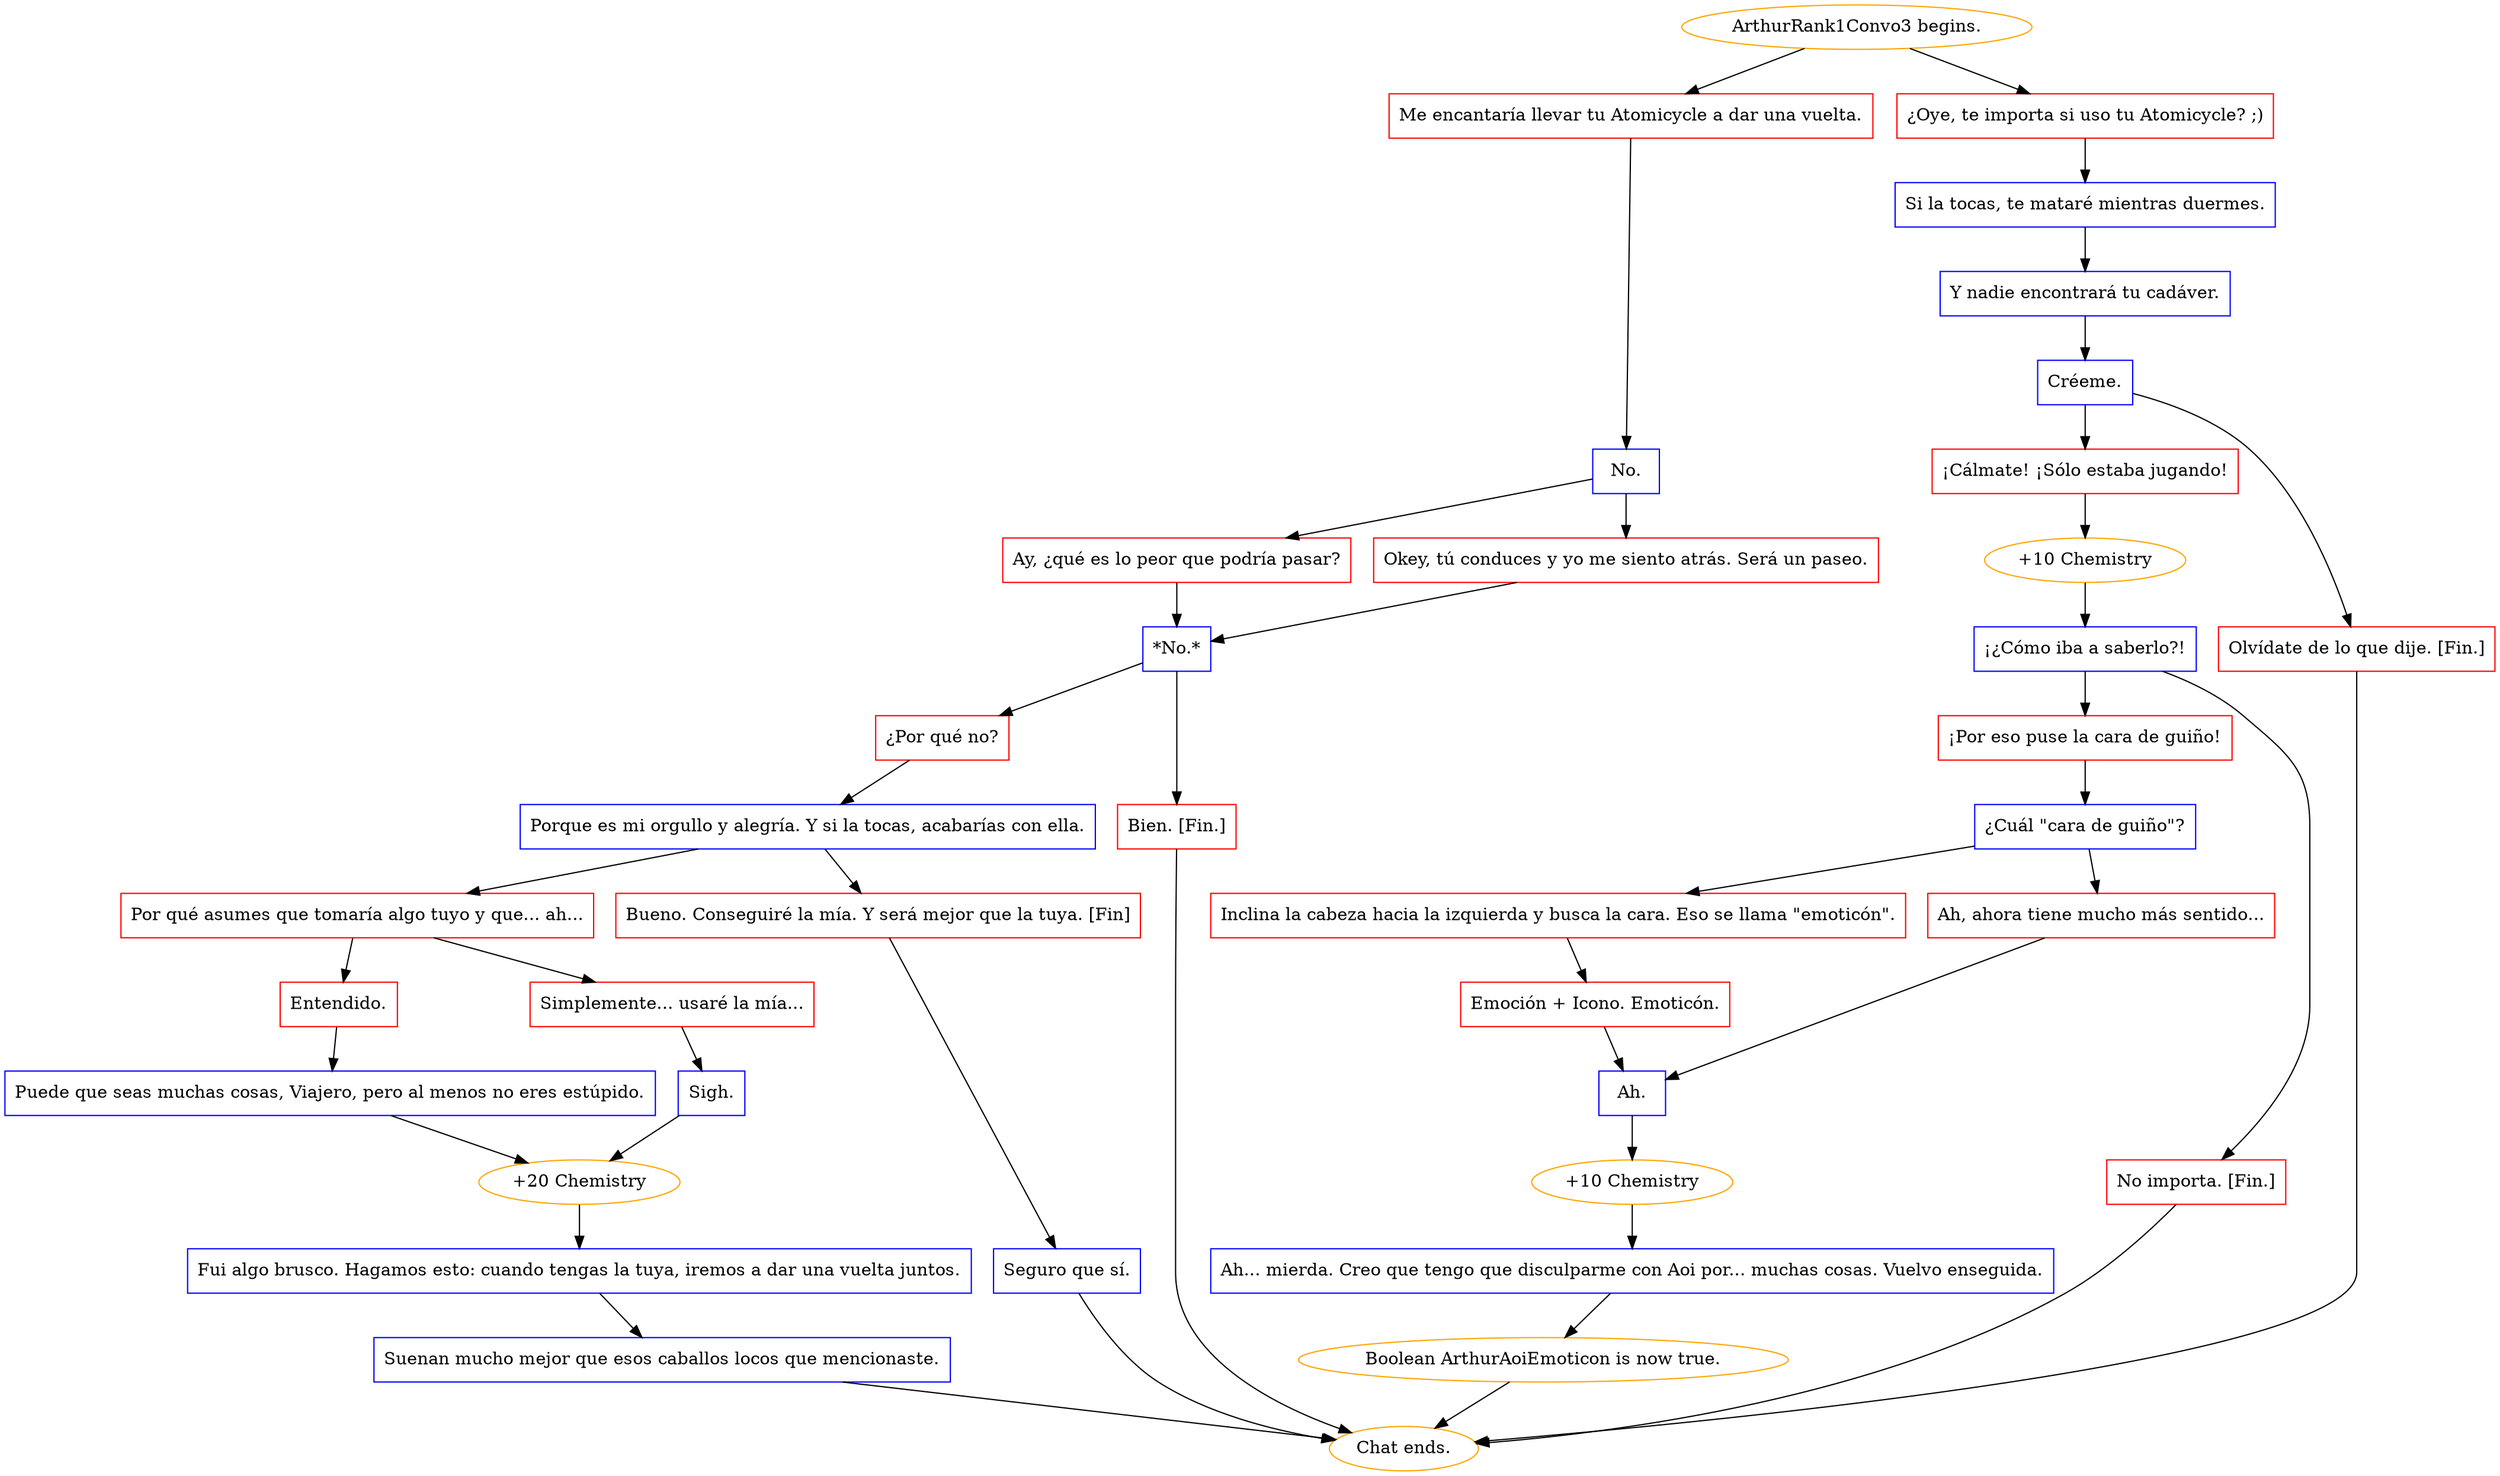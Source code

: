 digraph {
	"ArthurRank1Convo3 begins." [color=orange];
		"ArthurRank1Convo3 begins." -> j1509711648;
		"ArthurRank1Convo3 begins." -> j52971395;
	j1509711648 [label="Me encantaría llevar tu Atomicycle a dar una vuelta.",shape=box,color=red];
		j1509711648 -> j1923571168;
	j52971395 [label="¿Oye, te importa si uso tu Atomicycle? ;)",shape=box,color=red];
		j52971395 -> j942291136;
	j1923571168 [label="No.",shape=box,color=blue];
		j1923571168 -> j2792124174;
		j1923571168 -> j3138781445;
	j942291136 [label="Si la tocas, te mataré mientras duermes.",shape=box,color=blue];
		j942291136 -> j981328663;
	j2792124174 [label="Ay, ¿qué es lo peor que podría pasar?",shape=box,color=red];
		j2792124174 -> j3325711813;
	j3138781445 [label="Okey, tú conduces y yo me siento atrás. Será un paseo.",shape=box,color=red];
		j3138781445 -> j3325711813;
	j981328663 [label="Y nadie encontrará tu cadáver.",shape=box,color=blue];
		j981328663 -> j1333606465;
	j3325711813 [label="*No.*",shape=box,color=blue];
		j3325711813 -> j2356325482;
		j3325711813 -> j3283939407;
	j1333606465 [label="Créeme.",shape=box,color=blue];
		j1333606465 -> j1257631798;
		j1333606465 -> j26636463;
	j2356325482 [label="¿Por qué no?",shape=box,color=red];
		j2356325482 -> j1843294923;
	j3283939407 [label="Bien. [Fin.]",shape=box,color=red];
		j3283939407 -> "Chat ends.";
	j1257631798 [label="¡Cálmate! ¡Sólo estaba jugando!",shape=box,color=red];
		j1257631798 -> j2419088544;
	j26636463 [label="Olvídate de lo que dije. [Fin.]",shape=box,color=red];
		j26636463 -> "Chat ends.";
	j1843294923 [label="Porque es mi orgullo y alegría. Y si la tocas, acabarías con ella.",shape=box,color=blue];
		j1843294923 -> j3125770841;
		j1843294923 -> j3178509663;
	"Chat ends." [color=orange];
	j2419088544 [label="+10 Chemistry",color=orange];
		j2419088544 -> j2405969778;
	j3125770841 [label="Por qué asumes que tomaría algo tuyo y que... ah...",shape=box,color=red];
		j3125770841 -> j3805596274;
		j3125770841 -> j779135505;
	j3178509663 [label="Bueno. Conseguiré la mía. Y será mejor que la tuya. [Fin]",shape=box,color=red];
		j3178509663 -> j372329032;
	j2405969778 [label="¡¿Cómo iba a saberlo?!",shape=box,color=blue];
		j2405969778 -> j4213831248;
		j2405969778 -> j196191962;
	j3805596274 [label="Entendido.",shape=box,color=red];
		j3805596274 -> j1736942643;
	j779135505 [label="Simplemente... usaré la mía...",shape=box,color=red];
		j779135505 -> j3138226458;
	j372329032 [label="Seguro que sí.",shape=box,color=blue];
		j372329032 -> "Chat ends.";
	j4213831248 [label="¡Por eso puse la cara de guiño!",shape=box,color=red];
		j4213831248 -> j311919665;
	j196191962 [label="No importa. [Fin.]",shape=box,color=red];
		j196191962 -> "Chat ends.";
	j1736942643 [label="Puede que seas muchas cosas, Viajero, pero al menos no eres estúpido.",shape=box,color=blue];
		j1736942643 -> j3117415963;
	j3138226458 [label="Sigh.",shape=box,color=blue];
		j3138226458 -> j3117415963;
	j311919665 [label="¿Cuál \"cara de guiño\"?",shape=box,color=blue];
		j311919665 -> j1199029482;
		j311919665 -> j1617112197;
	j3117415963 [label="+20 Chemistry",color=orange];
		j3117415963 -> j2122862677;
	j1199029482 [label="Inclina la cabeza hacia la izquierda y busca la cara. Eso se llama \"emoticón\".",shape=box,color=red];
		j1199029482 -> j1337858942;
	j1617112197 [label="Ah, ahora tiene mucho más sentido...",shape=box,color=red];
		j1617112197 -> j3808357884;
	j2122862677 [label="Fui algo brusco. Hagamos esto: cuando tengas la tuya, iremos a dar una vuelta juntos.",shape=box,color=blue];
		j2122862677 -> j1966272896;
	j1337858942 [label="Emoción + Icono. Emoticón.",shape=box,color=red];
		j1337858942 -> j3808357884;
	j3808357884 [label="Ah.",shape=box,color=blue];
		j3808357884 -> j2032243615;
	j1966272896 [label="Suenan mucho mejor que esos caballos locos que mencionaste.",shape=box,color=blue];
		j1966272896 -> "Chat ends.";
	j2032243615 [label="+10 Chemistry",color=orange];
		j2032243615 -> j628925228;
	j628925228 [label="Ah... mierda. Creo que tengo que disculparme con Aoi por... muchas cosas. Vuelvo enseguida.",shape=box,color=blue];
		j628925228 -> j538271006;
	j538271006 [label="Boolean ArthurAoiEmoticon is now true.",color=orange];
		j538271006 -> "Chat ends.";
}